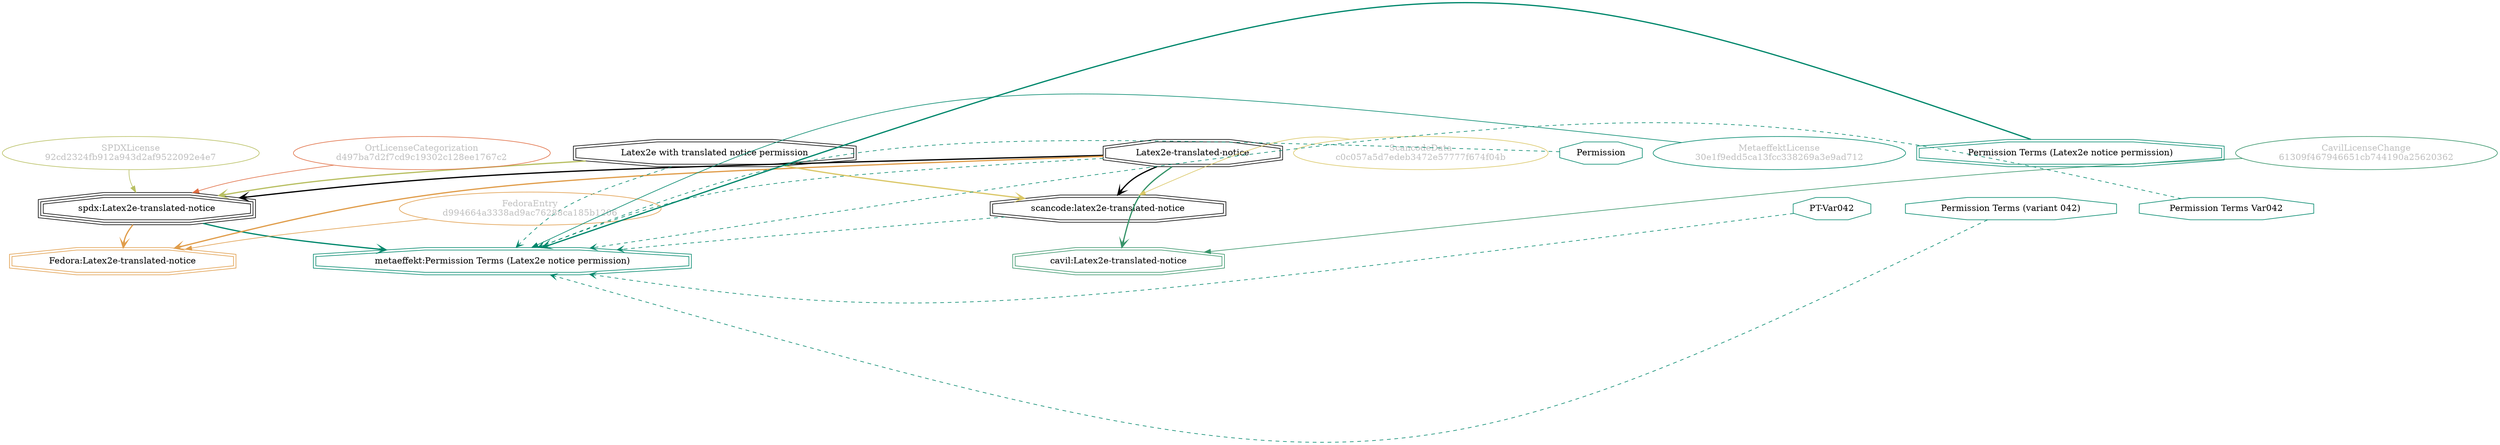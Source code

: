 strict digraph {
    node [shape=box];
    graph [splines=curved];
    2622 [label="SPDXLicense\n92cd2324fb912a943d2af9522092e4e7"
         ,fontcolor=gray
         ,color="#b8bf62"
         ,fillcolor="beige;1"
         ,shape=ellipse];
    2623 [label="spdx:Latex2e-translated-notice"
         ,shape=tripleoctagon];
    2624 [label="Latex2e-translated-notice"
         ,shape=doubleoctagon];
    2625 [label="Latex2e with translated notice permission"
         ,shape=doubleoctagon];
    7018 [label="FedoraEntry\nd994664a3338ad9ac76288ca185b1206"
         ,fontcolor=gray
         ,color="#e09d4b"
         ,fillcolor="beige;1"
         ,shape=ellipse];
    7019 [label="Fedora:Latex2e-translated-notice"
         ,color="#e09d4b"
         ,shape=doubleoctagon];
    18205 [label="ScancodeData\nc0c057a5d7edeb3472e57777f674f04b"
          ,fontcolor=gray
          ,color="#dac767"
          ,fillcolor="beige;1"
          ,shape=ellipse];
    18206 [label="scancode:latex2e-translated-notice"
          ,shape=doubleoctagon];
    28801 [label="OrtLicenseCategorization\nd497ba7d2f7cd9c19302c128ee1767c2"
          ,fontcolor=gray
          ,color="#e06f45"
          ,fillcolor="beige;1"
          ,shape=ellipse];
    37036 [label="CavilLicenseChange\n61309f467946651cb744190a25620362"
          ,fontcolor=gray
          ,color="#379469"
          ,fillcolor="beige;1"
          ,shape=ellipse];
    37037 [label="cavil:Latex2e-translated-notice"
          ,color="#379469"
          ,shape=doubleoctagon];
    43464 [label=Permission
          ,color="#00876c"
          ,shape=octagon];
    47428 [label="MetaeffektLicense\n30e1f9edd5ca13fcc338269a3e9ad712"
          ,fontcolor=gray
          ,color="#00876c"
          ,fillcolor="beige;1"
          ,shape=ellipse];
    47429 [label="metaeffekt:Permission Terms (Latex2e notice permission)"
          ,color="#00876c"
          ,shape=doubleoctagon];
    47430 [label="Permission Terms (Latex2e notice permission)"
          ,color="#00876c"
          ,shape=doubleoctagon];
    47431 [label="PT-Var042"
          ,color="#00876c"
          ,shape=octagon];
    47432 [label="Permission Terms (variant 042)"
          ,color="#00876c"
          ,shape=octagon];
    47433 [label="Permission Terms Var042"
          ,color="#00876c"
          ,shape=octagon];
    2622 -> 2623 [weight=0.5
                 ,color="#b8bf62"];
    2623 -> 7019 [style=bold
                 ,arrowhead=vee
                 ,weight=0.7
                 ,color="#e09d4b"];
    2623 -> 47429 [style=bold
                  ,arrowhead=vee
                  ,weight=0.7
                  ,color="#00876c"];
    2624 -> 2623 [style=bold
                 ,arrowhead=vee
                 ,weight=0.7];
    2624 -> 7019 [style=bold
                 ,arrowhead=vee
                 ,weight=0.7
                 ,color="#e09d4b"];
    2624 -> 18206 [style=bold
                  ,arrowhead=vee
                  ,weight=0.7];
    2624 -> 37037 [style=bold
                  ,arrowhead=vee
                  ,weight=0.7
                  ,color="#379469"];
    2624 -> 37037 [style=bold
                  ,arrowhead=vee
                  ,weight=0.7
                  ,color="#379469"];
    2624 -> 47429 [style=dashed
                  ,arrowhead=vee
                  ,weight=0.5
                  ,color="#00876c"];
    2625 -> 2623 [style=bold
                 ,arrowhead=vee
                 ,weight=0.7
                 ,color="#b8bf62"];
    2625 -> 18206 [style=bold
                  ,arrowhead=vee
                  ,weight=0.7
                  ,color="#dac767"];
    2625 -> 47429 [style=dashed
                  ,arrowhead=vee
                  ,weight=0.5
                  ,color="#00876c"];
    7018 -> 7019 [weight=0.5
                 ,color="#e09d4b"];
    18205 -> 18206 [weight=0.5
                   ,color="#dac767"];
    18206 -> 47429 [style=dashed
                   ,arrowhead=vee
                   ,weight=0.5
                   ,color="#00876c"];
    28801 -> 2623 [weight=0.5
                  ,color="#e06f45"];
    37036 -> 37037 [weight=0.5
                   ,color="#379469"];
    43464 -> 47429 [style=dashed
                   ,arrowhead=vee
                   ,weight=0.5
                   ,color="#00876c"];
    47428 -> 47429 [weight=0.5
                   ,color="#00876c"];
    47430 -> 47429 [style=bold
                   ,arrowhead=vee
                   ,weight=0.7
                   ,color="#00876c"];
    47430 -> 47429 [style=bold
                   ,arrowhead=vee
                   ,weight=0.7
                   ,color="#00876c"];
    47431 -> 47429 [style=dashed
                   ,arrowhead=vee
                   ,weight=0.5
                   ,color="#00876c"];
    47432 -> 47429 [style=dashed
                   ,arrowhead=vee
                   ,weight=0.5
                   ,color="#00876c"];
    47433 -> 47429 [style=dashed
                   ,arrowhead=vee
                   ,weight=0.5
                   ,color="#00876c"];
}
